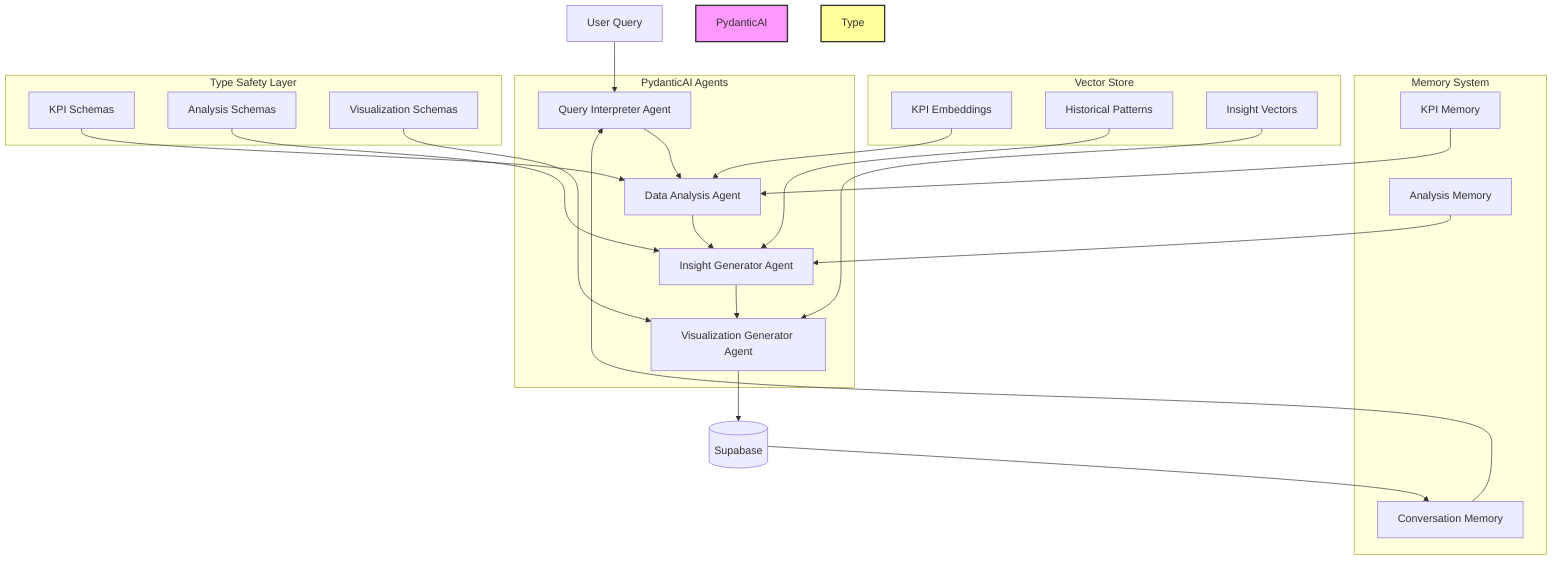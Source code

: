 graph TD
    Q[User Query] --> I[Query Interpreter Agent]
    
    subgraph "Memory System"
        CM[Conversation Memory]
        KM[KPI Memory]
        AM[Analysis Memory]
    end
    
    subgraph "Vector Store"
        KV[KPI Embeddings]
        HV[Historical Patterns]
        IV[Insight Vectors]
    end

    subgraph "PydanticAI Agents"
        I --> DA[Data Analysis Agent]
        DA --> IG[Insight Generator Agent]
        IG --> VG[Visualization Generator Agent]
    end

    subgraph "Type Safety Layer"
        KS[KPI Schemas]
        AS[Analysis Schemas]
        VS[Visualization Schemas]
    end

    CM --> I
    KM --> DA
    AM --> IG

    KV --> DA
    HV --> IG
    IV --> VG

    KS --> DA
    AS --> IG
    VS --> VG

    VG --> DB[(Supabase)]
    DB --> CM

    style PydanticAI fill:#f9f,stroke:#333,stroke-width:2px
    style Type fill:#ff9,stroke:#333,stroke-width:2px